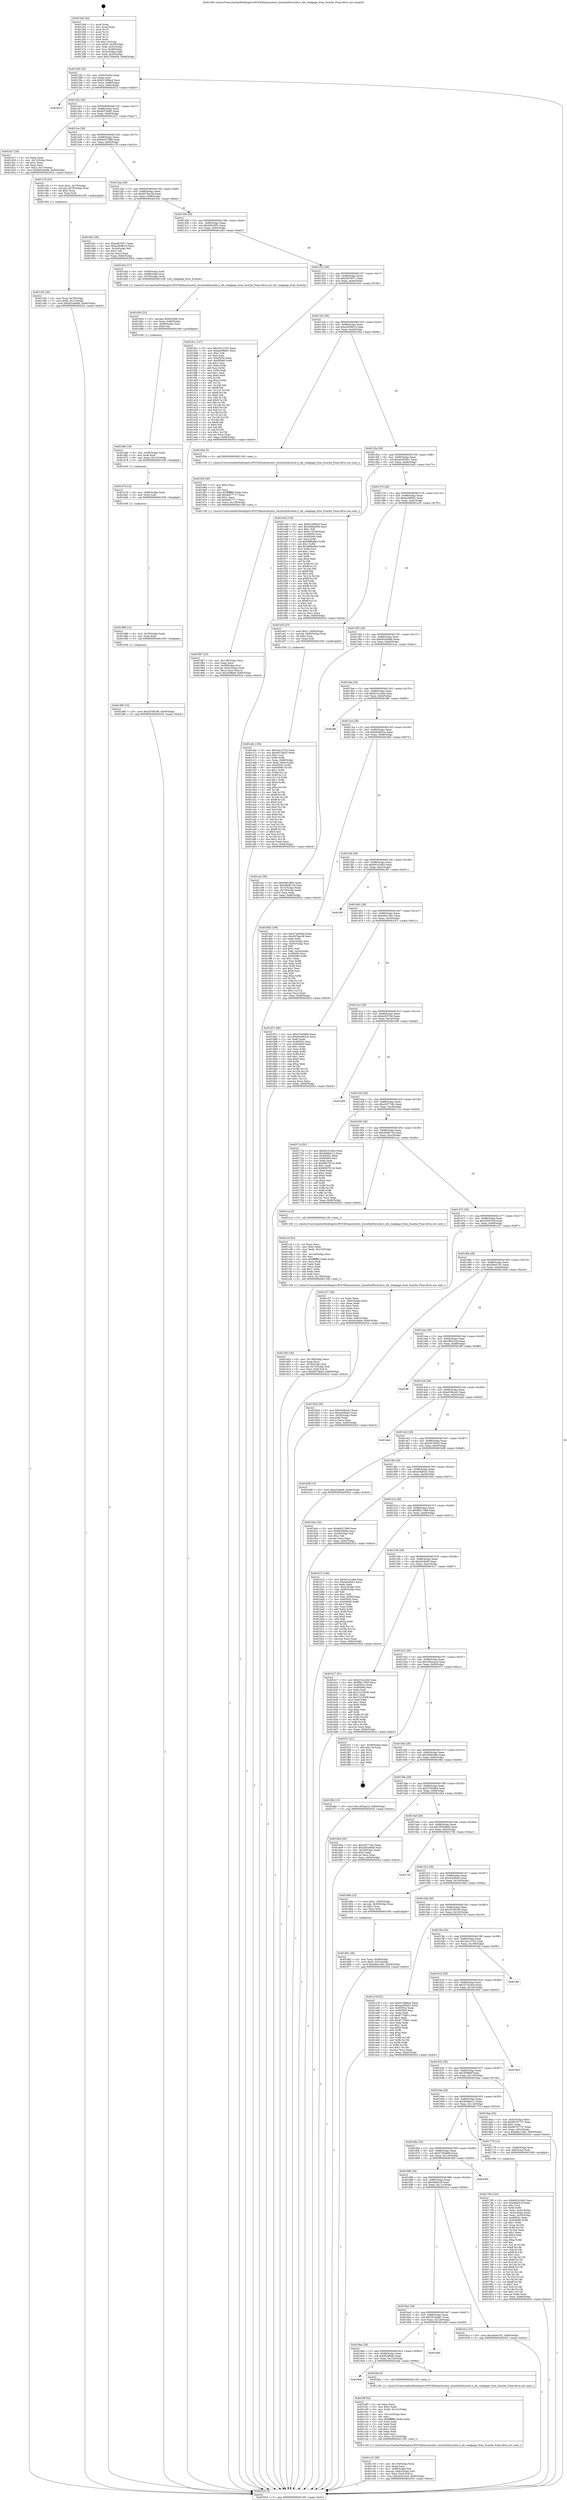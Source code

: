 digraph "0x401260" {
  label = "0x401260 (/mnt/c/Users/mathe/Desktop/tcc/POCII/binaries/extr_linuxfsnfsfscache.h_nfs_readpage_from_fscache_Final-ollvm.out::main(0))"
  labelloc = "t"
  node[shape=record]

  Entry [label="",width=0.3,height=0.3,shape=circle,fillcolor=black,style=filled]
  "0x401292" [label="{
     0x401292 [32]\l
     | [instrs]\l
     &nbsp;&nbsp;0x401292 \<+6\>: mov -0x84(%rbp),%eax\l
     &nbsp;&nbsp;0x401298 \<+2\>: mov %eax,%ecx\l
     &nbsp;&nbsp;0x40129a \<+6\>: sub $0x81299bcd,%ecx\l
     &nbsp;&nbsp;0x4012a0 \<+6\>: mov %eax,-0x88(%rbp)\l
     &nbsp;&nbsp;0x4012a6 \<+6\>: mov %ecx,-0x8c(%rbp)\l
     &nbsp;&nbsp;0x4012ac \<+6\>: je 0000000000402013 \<main+0xdb3\>\l
  }"]
  "0x402013" [label="{
     0x402013\l
  }", style=dashed]
  "0x4012b2" [label="{
     0x4012b2 [28]\l
     | [instrs]\l
     &nbsp;&nbsp;0x4012b2 \<+5\>: jmp 00000000004012b7 \<main+0x57\>\l
     &nbsp;&nbsp;0x4012b7 \<+6\>: mov -0x88(%rbp),%eax\l
     &nbsp;&nbsp;0x4012bd \<+5\>: sub $0x82f74bd3,%eax\l
     &nbsp;&nbsp;0x4012c2 \<+6\>: mov %eax,-0x90(%rbp)\l
     &nbsp;&nbsp;0x4012c8 \<+6\>: je 0000000000401d27 \<main+0xac7\>\l
  }"]
  Exit [label="",width=0.3,height=0.3,shape=circle,fillcolor=black,style=filled,peripheries=2]
  "0x401d27" [label="{
     0x401d27 [28]\l
     | [instrs]\l
     &nbsp;&nbsp;0x401d27 \<+2\>: xor %eax,%eax\l
     &nbsp;&nbsp;0x401d29 \<+3\>: mov -0x7c(%rbp),%ecx\l
     &nbsp;&nbsp;0x401d2c \<+3\>: sub $0x1,%eax\l
     &nbsp;&nbsp;0x401d2f \<+2\>: sub %eax,%ecx\l
     &nbsp;&nbsp;0x401d31 \<+3\>: mov %ecx,-0x7c(%rbp)\l
     &nbsp;&nbsp;0x401d34 \<+10\>: movl $0xb024eb6b,-0x84(%rbp)\l
     &nbsp;&nbsp;0x401d3e \<+5\>: jmp 0000000000402024 \<main+0xdc4\>\l
  }"]
  "0x4012ce" [label="{
     0x4012ce [28]\l
     | [instrs]\l
     &nbsp;&nbsp;0x4012ce \<+5\>: jmp 00000000004012d3 \<main+0x73\>\l
     &nbsp;&nbsp;0x4012d3 \<+6\>: mov -0x88(%rbp),%eax\l
     &nbsp;&nbsp;0x4012d9 \<+5\>: sub $0x8e027d89,%eax\l
     &nbsp;&nbsp;0x4012de \<+6\>: mov %eax,-0x94(%rbp)\l
     &nbsp;&nbsp;0x4012e4 \<+6\>: je 0000000000401c7b \<main+0xa1b\>\l
  }"]
  "0x401d95" [label="{
     0x401d95 [15]\l
     | [instrs]\l
     &nbsp;&nbsp;0x401d95 \<+10\>: movl $0x2d78f199,-0x84(%rbp)\l
     &nbsp;&nbsp;0x401d9f \<+5\>: jmp 0000000000402024 \<main+0xdc4\>\l
  }"]
  "0x401c7b" [label="{
     0x401c7b [23]\l
     | [instrs]\l
     &nbsp;&nbsp;0x401c7b \<+7\>: movl $0x1,-0x70(%rbp)\l
     &nbsp;&nbsp;0x401c82 \<+4\>: movslq -0x70(%rbp),%rax\l
     &nbsp;&nbsp;0x401c86 \<+4\>: shl $0x2,%rax\l
     &nbsp;&nbsp;0x401c8a \<+3\>: mov %rax,%rdi\l
     &nbsp;&nbsp;0x401c8d \<+5\>: call 0000000000401050 \<malloc@plt\>\l
     | [calls]\l
     &nbsp;&nbsp;0x401050 \{1\} (unknown)\l
  }"]
  "0x4012ea" [label="{
     0x4012ea [28]\l
     | [instrs]\l
     &nbsp;&nbsp;0x4012ea \<+5\>: jmp 00000000004012ef \<main+0x8f\>\l
     &nbsp;&nbsp;0x4012ef \<+6\>: mov -0x88(%rbp),%eax\l
     &nbsp;&nbsp;0x4012f5 \<+5\>: sub $0x9078ac38,%eax\l
     &nbsp;&nbsp;0x4012fa \<+6\>: mov %eax,-0x98(%rbp)\l
     &nbsp;&nbsp;0x401300 \<+6\>: je 000000000040193c \<main+0x6dc\>\l
  }"]
  "0x401d89" [label="{
     0x401d89 [12]\l
     | [instrs]\l
     &nbsp;&nbsp;0x401d89 \<+4\>: mov -0x78(%rbp),%rdx\l
     &nbsp;&nbsp;0x401d8d \<+3\>: mov %rdx,%rdi\l
     &nbsp;&nbsp;0x401d90 \<+5\>: call 0000000000401030 \<free@plt\>\l
     | [calls]\l
     &nbsp;&nbsp;0x401030 \{1\} (unknown)\l
  }"]
  "0x40193c" [label="{
     0x40193c [30]\l
     | [instrs]\l
     &nbsp;&nbsp;0x40193c \<+5\>: mov $0xa0b76f71,%eax\l
     &nbsp;&nbsp;0x401941 \<+5\>: mov $0xa2958610,%ecx\l
     &nbsp;&nbsp;0x401946 \<+3\>: mov -0x2a(%rbp),%dl\l
     &nbsp;&nbsp;0x401949 \<+3\>: test $0x1,%dl\l
     &nbsp;&nbsp;0x40194c \<+3\>: cmovne %ecx,%eax\l
     &nbsp;&nbsp;0x40194f \<+6\>: mov %eax,-0x84(%rbp)\l
     &nbsp;&nbsp;0x401955 \<+5\>: jmp 0000000000402024 \<main+0xdc4\>\l
  }"]
  "0x401306" [label="{
     0x401306 [28]\l
     | [instrs]\l
     &nbsp;&nbsp;0x401306 \<+5\>: jmp 000000000040130b \<main+0xab\>\l
     &nbsp;&nbsp;0x40130b \<+6\>: mov -0x88(%rbp),%eax\l
     &nbsp;&nbsp;0x401311 \<+5\>: sub $0x9a818f3c,%eax\l
     &nbsp;&nbsp;0x401316 \<+6\>: mov %eax,-0x9c(%rbp)\l
     &nbsp;&nbsp;0x40131c \<+6\>: je 0000000000401d43 \<main+0xae3\>\l
  }"]
  "0x401d7d" [label="{
     0x401d7d [12]\l
     | [instrs]\l
     &nbsp;&nbsp;0x401d7d \<+4\>: mov -0x68(%rbp),%rdx\l
     &nbsp;&nbsp;0x401d81 \<+3\>: mov %rdx,%rdi\l
     &nbsp;&nbsp;0x401d84 \<+5\>: call 0000000000401030 \<free@plt\>\l
     | [calls]\l
     &nbsp;&nbsp;0x401030 \{1\} (unknown)\l
  }"]
  "0x401d43" [label="{
     0x401d43 [17]\l
     | [instrs]\l
     &nbsp;&nbsp;0x401d43 \<+4\>: mov -0x58(%rbp),%rdi\l
     &nbsp;&nbsp;0x401d47 \<+4\>: mov -0x68(%rbp),%rsi\l
     &nbsp;&nbsp;0x401d4b \<+4\>: mov -0x78(%rbp),%rdx\l
     &nbsp;&nbsp;0x401d4f \<+5\>: call 0000000000401240 \<nfs_readpage_from_fscache\>\l
     | [calls]\l
     &nbsp;&nbsp;0x401240 \{1\} (/mnt/c/Users/mathe/Desktop/tcc/POCII/binaries/extr_linuxfsnfsfscache.h_nfs_readpage_from_fscache_Final-ollvm.out::nfs_readpage_from_fscache)\l
  }"]
  "0x401322" [label="{
     0x401322 [28]\l
     | [instrs]\l
     &nbsp;&nbsp;0x401322 \<+5\>: jmp 0000000000401327 \<main+0xc7\>\l
     &nbsp;&nbsp;0x401327 \<+6\>: mov -0x88(%rbp),%eax\l
     &nbsp;&nbsp;0x40132d \<+5\>: sub $0xa0b76f71,%eax\l
     &nbsp;&nbsp;0x401332 \<+6\>: mov %eax,-0xa0(%rbp)\l
     &nbsp;&nbsp;0x401338 \<+6\>: je 00000000004019cc \<main+0x76c\>\l
  }"]
  "0x401d6b" [label="{
     0x401d6b [18]\l
     | [instrs]\l
     &nbsp;&nbsp;0x401d6b \<+4\>: mov -0x58(%rbp),%rdx\l
     &nbsp;&nbsp;0x401d6f \<+3\>: mov %rdx,%rdi\l
     &nbsp;&nbsp;0x401d72 \<+6\>: mov %eax,-0x13c(%rbp)\l
     &nbsp;&nbsp;0x401d78 \<+5\>: call 0000000000401030 \<free@plt\>\l
     | [calls]\l
     &nbsp;&nbsp;0x401030 \{1\} (unknown)\l
  }"]
  "0x4019cc" [label="{
     0x4019cc [137]\l
     | [instrs]\l
     &nbsp;&nbsp;0x4019cc \<+5\>: mov $0x2dc13702,%eax\l
     &nbsp;&nbsp;0x4019d1 \<+5\>: mov $0xaa3f68d1,%ecx\l
     &nbsp;&nbsp;0x4019d6 \<+2\>: mov $0x1,%dl\l
     &nbsp;&nbsp;0x4019d8 \<+2\>: xor %esi,%esi\l
     &nbsp;&nbsp;0x4019da \<+7\>: mov 0x40505c,%edi\l
     &nbsp;&nbsp;0x4019e1 \<+8\>: mov 0x405060,%r8d\l
     &nbsp;&nbsp;0x4019e9 \<+3\>: sub $0x1,%esi\l
     &nbsp;&nbsp;0x4019ec \<+3\>: mov %edi,%r9d\l
     &nbsp;&nbsp;0x4019ef \<+3\>: add %esi,%r9d\l
     &nbsp;&nbsp;0x4019f2 \<+4\>: imul %r9d,%edi\l
     &nbsp;&nbsp;0x4019f6 \<+3\>: and $0x1,%edi\l
     &nbsp;&nbsp;0x4019f9 \<+3\>: cmp $0x0,%edi\l
     &nbsp;&nbsp;0x4019fc \<+4\>: sete %r10b\l
     &nbsp;&nbsp;0x401a00 \<+4\>: cmp $0xa,%r8d\l
     &nbsp;&nbsp;0x401a04 \<+4\>: setl %r11b\l
     &nbsp;&nbsp;0x401a08 \<+3\>: mov %r10b,%bl\l
     &nbsp;&nbsp;0x401a0b \<+3\>: xor $0xff,%bl\l
     &nbsp;&nbsp;0x401a0e \<+3\>: mov %r11b,%r14b\l
     &nbsp;&nbsp;0x401a11 \<+4\>: xor $0xff,%r14b\l
     &nbsp;&nbsp;0x401a15 \<+3\>: xor $0x0,%dl\l
     &nbsp;&nbsp;0x401a18 \<+3\>: mov %bl,%r15b\l
     &nbsp;&nbsp;0x401a1b \<+4\>: and $0x0,%r15b\l
     &nbsp;&nbsp;0x401a1f \<+3\>: and %dl,%r10b\l
     &nbsp;&nbsp;0x401a22 \<+3\>: mov %r14b,%r12b\l
     &nbsp;&nbsp;0x401a25 \<+4\>: and $0x0,%r12b\l
     &nbsp;&nbsp;0x401a29 \<+3\>: and %dl,%r11b\l
     &nbsp;&nbsp;0x401a2c \<+3\>: or %r10b,%r15b\l
     &nbsp;&nbsp;0x401a2f \<+3\>: or %r11b,%r12b\l
     &nbsp;&nbsp;0x401a32 \<+3\>: xor %r12b,%r15b\l
     &nbsp;&nbsp;0x401a35 \<+3\>: or %r14b,%bl\l
     &nbsp;&nbsp;0x401a38 \<+3\>: xor $0xff,%bl\l
     &nbsp;&nbsp;0x401a3b \<+3\>: or $0x0,%dl\l
     &nbsp;&nbsp;0x401a3e \<+2\>: and %dl,%bl\l
     &nbsp;&nbsp;0x401a40 \<+3\>: or %bl,%r15b\l
     &nbsp;&nbsp;0x401a43 \<+4\>: test $0x1,%r15b\l
     &nbsp;&nbsp;0x401a47 \<+3\>: cmovne %ecx,%eax\l
     &nbsp;&nbsp;0x401a4a \<+6\>: mov %eax,-0x84(%rbp)\l
     &nbsp;&nbsp;0x401a50 \<+5\>: jmp 0000000000402024 \<main+0xdc4\>\l
  }"]
  "0x40133e" [label="{
     0x40133e [28]\l
     | [instrs]\l
     &nbsp;&nbsp;0x40133e \<+5\>: jmp 0000000000401343 \<main+0xe3\>\l
     &nbsp;&nbsp;0x401343 \<+6\>: mov -0x88(%rbp),%eax\l
     &nbsp;&nbsp;0x401349 \<+5\>: sub $0xa2958610,%eax\l
     &nbsp;&nbsp;0x40134e \<+6\>: mov %eax,-0xa4(%rbp)\l
     &nbsp;&nbsp;0x401354 \<+6\>: je 000000000040195a \<main+0x6fa\>\l
  }"]
  "0x401d54" [label="{
     0x401d54 [23]\l
     | [instrs]\l
     &nbsp;&nbsp;0x401d54 \<+10\>: movabs $0x4030b6,%rdi\l
     &nbsp;&nbsp;0x401d5e \<+3\>: mov %eax,-0x80(%rbp)\l
     &nbsp;&nbsp;0x401d61 \<+3\>: mov -0x80(%rbp),%esi\l
     &nbsp;&nbsp;0x401d64 \<+2\>: mov $0x0,%al\l
     &nbsp;&nbsp;0x401d66 \<+5\>: call 0000000000401040 \<printf@plt\>\l
     | [calls]\l
     &nbsp;&nbsp;0x401040 \{1\} (unknown)\l
  }"]
  "0x40195a" [label="{
     0x40195a [5]\l
     | [instrs]\l
     &nbsp;&nbsp;0x40195a \<+5\>: call 0000000000401160 \<next_i\>\l
     | [calls]\l
     &nbsp;&nbsp;0x401160 \{1\} (/mnt/c/Users/mathe/Desktop/tcc/POCII/binaries/extr_linuxfsnfsfscache.h_nfs_readpage_from_fscache_Final-ollvm.out::next_i)\l
  }"]
  "0x40135a" [label="{
     0x40135a [28]\l
     | [instrs]\l
     &nbsp;&nbsp;0x40135a \<+5\>: jmp 000000000040135f \<main+0xff\>\l
     &nbsp;&nbsp;0x40135f \<+6\>: mov -0x88(%rbp),%eax\l
     &nbsp;&nbsp;0x401365 \<+5\>: sub $0xaa358d51,%eax\l
     &nbsp;&nbsp;0x40136a \<+6\>: mov %eax,-0xa8(%rbp)\l
     &nbsp;&nbsp;0x401370 \<+6\>: je 0000000000401ed3 \<main+0xc73\>\l
  }"]
  "0x401d03" [label="{
     0x401d03 [36]\l
     | [instrs]\l
     &nbsp;&nbsp;0x401d03 \<+6\>: mov -0x138(%rbp),%ecx\l
     &nbsp;&nbsp;0x401d09 \<+3\>: imul %eax,%ecx\l
     &nbsp;&nbsp;0x401d0c \<+4\>: mov -0x78(%rbp),%r8\l
     &nbsp;&nbsp;0x401d10 \<+4\>: movslq -0x7c(%rbp),%r9\l
     &nbsp;&nbsp;0x401d14 \<+4\>: mov %ecx,(%r8,%r9,4)\l
     &nbsp;&nbsp;0x401d18 \<+10\>: movl $0x82f74bd3,-0x84(%rbp)\l
     &nbsp;&nbsp;0x401d22 \<+5\>: jmp 0000000000402024 \<main+0xdc4\>\l
  }"]
  "0x401ed3" [label="{
     0x401ed3 [154]\l
     | [instrs]\l
     &nbsp;&nbsp;0x401ed3 \<+5\>: mov $0x81299bcd,%eax\l
     &nbsp;&nbsp;0x401ed8 \<+5\>: mov $0x26b6e084,%ecx\l
     &nbsp;&nbsp;0x401edd \<+2\>: mov $0x1,%dl\l
     &nbsp;&nbsp;0x401edf \<+7\>: movl $0x0,-0x38(%rbp)\l
     &nbsp;&nbsp;0x401ee6 \<+7\>: mov 0x40505c,%esi\l
     &nbsp;&nbsp;0x401eed \<+7\>: mov 0x405060,%edi\l
     &nbsp;&nbsp;0x401ef4 \<+3\>: mov %esi,%r8d\l
     &nbsp;&nbsp;0x401ef7 \<+7\>: sub $0x4f98a8b2,%r8d\l
     &nbsp;&nbsp;0x401efe \<+4\>: sub $0x1,%r8d\l
     &nbsp;&nbsp;0x401f02 \<+7\>: add $0x4f98a8b2,%r8d\l
     &nbsp;&nbsp;0x401f09 \<+4\>: imul %r8d,%esi\l
     &nbsp;&nbsp;0x401f0d \<+3\>: and $0x1,%esi\l
     &nbsp;&nbsp;0x401f10 \<+3\>: cmp $0x0,%esi\l
     &nbsp;&nbsp;0x401f13 \<+4\>: sete %r9b\l
     &nbsp;&nbsp;0x401f17 \<+3\>: cmp $0xa,%edi\l
     &nbsp;&nbsp;0x401f1a \<+4\>: setl %r10b\l
     &nbsp;&nbsp;0x401f1e \<+3\>: mov %r9b,%r11b\l
     &nbsp;&nbsp;0x401f21 \<+4\>: xor $0xff,%r11b\l
     &nbsp;&nbsp;0x401f25 \<+3\>: mov %r10b,%bl\l
     &nbsp;&nbsp;0x401f28 \<+3\>: xor $0xff,%bl\l
     &nbsp;&nbsp;0x401f2b \<+3\>: xor $0x1,%dl\l
     &nbsp;&nbsp;0x401f2e \<+3\>: mov %r11b,%r14b\l
     &nbsp;&nbsp;0x401f31 \<+4\>: and $0xff,%r14b\l
     &nbsp;&nbsp;0x401f35 \<+3\>: and %dl,%r9b\l
     &nbsp;&nbsp;0x401f38 \<+3\>: mov %bl,%r15b\l
     &nbsp;&nbsp;0x401f3b \<+4\>: and $0xff,%r15b\l
     &nbsp;&nbsp;0x401f3f \<+3\>: and %dl,%r10b\l
     &nbsp;&nbsp;0x401f42 \<+3\>: or %r9b,%r14b\l
     &nbsp;&nbsp;0x401f45 \<+3\>: or %r10b,%r15b\l
     &nbsp;&nbsp;0x401f48 \<+3\>: xor %r15b,%r14b\l
     &nbsp;&nbsp;0x401f4b \<+3\>: or %bl,%r11b\l
     &nbsp;&nbsp;0x401f4e \<+4\>: xor $0xff,%r11b\l
     &nbsp;&nbsp;0x401f52 \<+3\>: or $0x1,%dl\l
     &nbsp;&nbsp;0x401f55 \<+3\>: and %dl,%r11b\l
     &nbsp;&nbsp;0x401f58 \<+3\>: or %r11b,%r14b\l
     &nbsp;&nbsp;0x401f5b \<+4\>: test $0x1,%r14b\l
     &nbsp;&nbsp;0x401f5f \<+3\>: cmovne %ecx,%eax\l
     &nbsp;&nbsp;0x401f62 \<+6\>: mov %eax,-0x84(%rbp)\l
     &nbsp;&nbsp;0x401f68 \<+5\>: jmp 0000000000402024 \<main+0xdc4\>\l
  }"]
  "0x401376" [label="{
     0x401376 [28]\l
     | [instrs]\l
     &nbsp;&nbsp;0x401376 \<+5\>: jmp 000000000040137b \<main+0x11b\>\l
     &nbsp;&nbsp;0x40137b \<+6\>: mov -0x88(%rbp),%eax\l
     &nbsp;&nbsp;0x401381 \<+5\>: sub $0xaa3f68d1,%eax\l
     &nbsp;&nbsp;0x401386 \<+6\>: mov %eax,-0xac(%rbp)\l
     &nbsp;&nbsp;0x40138c \<+6\>: je 0000000000401a55 \<main+0x7f5\>\l
  }"]
  "0x401ccf" [label="{
     0x401ccf [52]\l
     | [instrs]\l
     &nbsp;&nbsp;0x401ccf \<+2\>: xor %ecx,%ecx\l
     &nbsp;&nbsp;0x401cd1 \<+5\>: mov $0x2,%edx\l
     &nbsp;&nbsp;0x401cd6 \<+6\>: mov %edx,-0x134(%rbp)\l
     &nbsp;&nbsp;0x401cdc \<+1\>: cltd\l
     &nbsp;&nbsp;0x401cdd \<+6\>: mov -0x134(%rbp),%esi\l
     &nbsp;&nbsp;0x401ce3 \<+2\>: idiv %esi\l
     &nbsp;&nbsp;0x401ce5 \<+6\>: imul $0xfffffffe,%edx,%edx\l
     &nbsp;&nbsp;0x401ceb \<+2\>: mov %ecx,%edi\l
     &nbsp;&nbsp;0x401ced \<+2\>: sub %edx,%edi\l
     &nbsp;&nbsp;0x401cef \<+2\>: mov %ecx,%edx\l
     &nbsp;&nbsp;0x401cf1 \<+3\>: sub $0x1,%edx\l
     &nbsp;&nbsp;0x401cf4 \<+2\>: add %edx,%edi\l
     &nbsp;&nbsp;0x401cf6 \<+2\>: sub %edi,%ecx\l
     &nbsp;&nbsp;0x401cf8 \<+6\>: mov %ecx,-0x138(%rbp)\l
     &nbsp;&nbsp;0x401cfe \<+5\>: call 0000000000401160 \<next_i\>\l
     | [calls]\l
     &nbsp;&nbsp;0x401160 \{1\} (/mnt/c/Users/mathe/Desktop/tcc/POCII/binaries/extr_linuxfsnfsfscache.h_nfs_readpage_from_fscache_Final-ollvm.out::next_i)\l
  }"]
  "0x401a55" [label="{
     0x401a55 [23]\l
     | [instrs]\l
     &nbsp;&nbsp;0x401a55 \<+7\>: movl $0x1,-0x60(%rbp)\l
     &nbsp;&nbsp;0x401a5c \<+4\>: movslq -0x60(%rbp),%rax\l
     &nbsp;&nbsp;0x401a60 \<+4\>: shl $0x2,%rax\l
     &nbsp;&nbsp;0x401a64 \<+3\>: mov %rax,%rdi\l
     &nbsp;&nbsp;0x401a67 \<+5\>: call 0000000000401050 \<malloc@plt\>\l
     | [calls]\l
     &nbsp;&nbsp;0x401050 \{1\} (unknown)\l
  }"]
  "0x401392" [label="{
     0x401392 [28]\l
     | [instrs]\l
     &nbsp;&nbsp;0x401392 \<+5\>: jmp 0000000000401397 \<main+0x137\>\l
     &nbsp;&nbsp;0x401397 \<+6\>: mov -0x88(%rbp),%eax\l
     &nbsp;&nbsp;0x40139d \<+5\>: sub $0xb024eb6b,%eax\l
     &nbsp;&nbsp;0x4013a2 \<+6\>: mov %eax,-0xb0(%rbp)\l
     &nbsp;&nbsp;0x4013a8 \<+6\>: je 0000000000401cac \<main+0xa4c\>\l
  }"]
  "0x401c92" [label="{
     0x401c92 [26]\l
     | [instrs]\l
     &nbsp;&nbsp;0x401c92 \<+4\>: mov %rax,-0x78(%rbp)\l
     &nbsp;&nbsp;0x401c96 \<+7\>: movl $0x0,-0x7c(%rbp)\l
     &nbsp;&nbsp;0x401c9d \<+10\>: movl $0xb024eb6b,-0x84(%rbp)\l
     &nbsp;&nbsp;0x401ca7 \<+5\>: jmp 0000000000402024 \<main+0xdc4\>\l
  }"]
  "0x401cac" [label="{
     0x401cac [30]\l
     | [instrs]\l
     &nbsp;&nbsp;0x401cac \<+5\>: mov $0x9a818f3c,%eax\l
     &nbsp;&nbsp;0x401cb1 \<+5\>: mov $0xc6b6b72d,%ecx\l
     &nbsp;&nbsp;0x401cb6 \<+3\>: mov -0x7c(%rbp),%edx\l
     &nbsp;&nbsp;0x401cb9 \<+3\>: cmp -0x70(%rbp),%edx\l
     &nbsp;&nbsp;0x401cbc \<+3\>: cmovl %ecx,%eax\l
     &nbsp;&nbsp;0x401cbf \<+6\>: mov %eax,-0x84(%rbp)\l
     &nbsp;&nbsp;0x401cc5 \<+5\>: jmp 0000000000402024 \<main+0xdc4\>\l
  }"]
  "0x4013ae" [label="{
     0x4013ae [28]\l
     | [instrs]\l
     &nbsp;&nbsp;0x4013ae \<+5\>: jmp 00000000004013b3 \<main+0x153\>\l
     &nbsp;&nbsp;0x4013b3 \<+6\>: mov -0x88(%rbp),%eax\l
     &nbsp;&nbsp;0x4013b9 \<+5\>: sub $0xb31e1a9d,%eax\l
     &nbsp;&nbsp;0x4013be \<+6\>: mov %eax,-0xb4(%rbp)\l
     &nbsp;&nbsp;0x4013c4 \<+6\>: je 0000000000401ff0 \<main+0xd90\>\l
  }"]
  "0x401c33" [label="{
     0x401c33 [36]\l
     | [instrs]\l
     &nbsp;&nbsp;0x401c33 \<+6\>: mov -0x130(%rbp),%ecx\l
     &nbsp;&nbsp;0x401c39 \<+3\>: imul %eax,%ecx\l
     &nbsp;&nbsp;0x401c3c \<+4\>: mov -0x68(%rbp),%r8\l
     &nbsp;&nbsp;0x401c40 \<+4\>: movslq -0x6c(%rbp),%r9\l
     &nbsp;&nbsp;0x401c44 \<+4\>: mov %ecx,(%r8,%r9,4)\l
     &nbsp;&nbsp;0x401c48 \<+10\>: movl $0xcb55c5c9,-0x84(%rbp)\l
     &nbsp;&nbsp;0x401c52 \<+5\>: jmp 0000000000402024 \<main+0xdc4\>\l
  }"]
  "0x401ff0" [label="{
     0x401ff0\l
  }", style=dashed]
  "0x4013ca" [label="{
     0x4013ca [28]\l
     | [instrs]\l
     &nbsp;&nbsp;0x4013ca \<+5\>: jmp 00000000004013cf \<main+0x16f\>\l
     &nbsp;&nbsp;0x4013cf \<+6\>: mov -0x88(%rbp),%eax\l
     &nbsp;&nbsp;0x4013d5 \<+5\>: sub $0xb64962ce,%eax\l
     &nbsp;&nbsp;0x4013da \<+6\>: mov %eax,-0xb8(%rbp)\l
     &nbsp;&nbsp;0x4013e0 \<+6\>: je 00000000004018d2 \<main+0x672\>\l
  }"]
  "0x401bff" [label="{
     0x401bff [52]\l
     | [instrs]\l
     &nbsp;&nbsp;0x401bff \<+2\>: xor %ecx,%ecx\l
     &nbsp;&nbsp;0x401c01 \<+5\>: mov $0x2,%edx\l
     &nbsp;&nbsp;0x401c06 \<+6\>: mov %edx,-0x12c(%rbp)\l
     &nbsp;&nbsp;0x401c0c \<+1\>: cltd\l
     &nbsp;&nbsp;0x401c0d \<+6\>: mov -0x12c(%rbp),%esi\l
     &nbsp;&nbsp;0x401c13 \<+2\>: idiv %esi\l
     &nbsp;&nbsp;0x401c15 \<+6\>: imul $0xfffffffe,%edx,%edx\l
     &nbsp;&nbsp;0x401c1b \<+2\>: mov %ecx,%edi\l
     &nbsp;&nbsp;0x401c1d \<+2\>: sub %edx,%edi\l
     &nbsp;&nbsp;0x401c1f \<+2\>: mov %ecx,%edx\l
     &nbsp;&nbsp;0x401c21 \<+3\>: sub $0x1,%edx\l
     &nbsp;&nbsp;0x401c24 \<+2\>: add %edx,%edi\l
     &nbsp;&nbsp;0x401c26 \<+2\>: sub %edi,%ecx\l
     &nbsp;&nbsp;0x401c28 \<+6\>: mov %ecx,-0x130(%rbp)\l
     &nbsp;&nbsp;0x401c2e \<+5\>: call 0000000000401160 \<next_i\>\l
     | [calls]\l
     &nbsp;&nbsp;0x401160 \{1\} (/mnt/c/Users/mathe/Desktop/tcc/POCII/binaries/extr_linuxfsnfsfscache.h_nfs_readpage_from_fscache_Final-ollvm.out::next_i)\l
  }"]
  "0x4018d2" [label="{
     0x4018d2 [106]\l
     | [instrs]\l
     &nbsp;&nbsp;0x4018d2 \<+5\>: mov $0x4740468d,%eax\l
     &nbsp;&nbsp;0x4018d7 \<+5\>: mov $0x9078ac38,%ecx\l
     &nbsp;&nbsp;0x4018dc \<+2\>: xor %edx,%edx\l
     &nbsp;&nbsp;0x4018de \<+3\>: mov -0x5c(%rbp),%esi\l
     &nbsp;&nbsp;0x4018e1 \<+3\>: cmp -0x50(%rbp),%esi\l
     &nbsp;&nbsp;0x4018e4 \<+4\>: setl %dil\l
     &nbsp;&nbsp;0x4018e8 \<+4\>: and $0x1,%dil\l
     &nbsp;&nbsp;0x4018ec \<+4\>: mov %dil,-0x2a(%rbp)\l
     &nbsp;&nbsp;0x4018f0 \<+7\>: mov 0x40505c,%esi\l
     &nbsp;&nbsp;0x4018f7 \<+8\>: mov 0x405060,%r8d\l
     &nbsp;&nbsp;0x4018ff \<+3\>: sub $0x1,%edx\l
     &nbsp;&nbsp;0x401902 \<+3\>: mov %esi,%r9d\l
     &nbsp;&nbsp;0x401905 \<+3\>: add %edx,%r9d\l
     &nbsp;&nbsp;0x401908 \<+4\>: imul %r9d,%esi\l
     &nbsp;&nbsp;0x40190c \<+3\>: and $0x1,%esi\l
     &nbsp;&nbsp;0x40190f \<+3\>: cmp $0x0,%esi\l
     &nbsp;&nbsp;0x401912 \<+4\>: sete %dil\l
     &nbsp;&nbsp;0x401916 \<+4\>: cmp $0xa,%r8d\l
     &nbsp;&nbsp;0x40191a \<+4\>: setl %r10b\l
     &nbsp;&nbsp;0x40191e \<+3\>: mov %dil,%r11b\l
     &nbsp;&nbsp;0x401921 \<+3\>: and %r10b,%r11b\l
     &nbsp;&nbsp;0x401924 \<+3\>: xor %r10b,%dil\l
     &nbsp;&nbsp;0x401927 \<+3\>: or %dil,%r11b\l
     &nbsp;&nbsp;0x40192a \<+4\>: test $0x1,%r11b\l
     &nbsp;&nbsp;0x40192e \<+3\>: cmovne %ecx,%eax\l
     &nbsp;&nbsp;0x401931 \<+6\>: mov %eax,-0x84(%rbp)\l
     &nbsp;&nbsp;0x401937 \<+5\>: jmp 0000000000402024 \<main+0xdc4\>\l
  }"]
  "0x4013e6" [label="{
     0x4013e6 [28]\l
     | [instrs]\l
     &nbsp;&nbsp;0x4013e6 \<+5\>: jmp 00000000004013eb \<main+0x18b\>\l
     &nbsp;&nbsp;0x4013eb \<+6\>: mov -0x88(%rbp),%eax\l
     &nbsp;&nbsp;0x4013f1 \<+5\>: sub $0xb9161db3,%eax\l
     &nbsp;&nbsp;0x4013f6 \<+6\>: mov %eax,-0xbc(%rbp)\l
     &nbsp;&nbsp;0x4013fc \<+6\>: je 0000000000401f91 \<main+0xd31\>\l
  }"]
  "0x4016da" [label="{
     0x4016da\l
  }", style=dashed]
  "0x401f91" [label="{
     0x401f91\l
  }", style=dashed]
  "0x401402" [label="{
     0x401402 [28]\l
     | [instrs]\l
     &nbsp;&nbsp;0x401402 \<+5\>: jmp 0000000000401407 \<main+0x1a7\>\l
     &nbsp;&nbsp;0x401407 \<+6\>: mov -0x88(%rbp),%eax\l
     &nbsp;&nbsp;0x40140d \<+5\>: sub $0xb9ec1081,%eax\l
     &nbsp;&nbsp;0x401412 \<+6\>: mov %eax,-0xc0(%rbp)\l
     &nbsp;&nbsp;0x401418 \<+6\>: je 000000000040187c \<main+0x61c\>\l
  }"]
  "0x401bfa" [label="{
     0x401bfa [5]\l
     | [instrs]\l
     &nbsp;&nbsp;0x401bfa \<+5\>: call 0000000000401160 \<next_i\>\l
     | [calls]\l
     &nbsp;&nbsp;0x401160 \{1\} (/mnt/c/Users/mathe/Desktop/tcc/POCII/binaries/extr_linuxfsnfsfscache.h_nfs_readpage_from_fscache_Final-ollvm.out::next_i)\l
  }"]
  "0x40187c" [label="{
     0x40187c [86]\l
     | [instrs]\l
     &nbsp;&nbsp;0x40187c \<+5\>: mov $0x4740468d,%eax\l
     &nbsp;&nbsp;0x401881 \<+5\>: mov $0xb64962ce,%ecx\l
     &nbsp;&nbsp;0x401886 \<+2\>: xor %edx,%edx\l
     &nbsp;&nbsp;0x401888 \<+7\>: mov 0x40505c,%esi\l
     &nbsp;&nbsp;0x40188f \<+7\>: mov 0x405060,%edi\l
     &nbsp;&nbsp;0x401896 \<+3\>: sub $0x1,%edx\l
     &nbsp;&nbsp;0x401899 \<+3\>: mov %esi,%r8d\l
     &nbsp;&nbsp;0x40189c \<+3\>: add %edx,%r8d\l
     &nbsp;&nbsp;0x40189f \<+4\>: imul %r8d,%esi\l
     &nbsp;&nbsp;0x4018a3 \<+3\>: and $0x1,%esi\l
     &nbsp;&nbsp;0x4018a6 \<+3\>: cmp $0x0,%esi\l
     &nbsp;&nbsp;0x4018a9 \<+4\>: sete %r9b\l
     &nbsp;&nbsp;0x4018ad \<+3\>: cmp $0xa,%edi\l
     &nbsp;&nbsp;0x4018b0 \<+4\>: setl %r10b\l
     &nbsp;&nbsp;0x4018b4 \<+3\>: mov %r9b,%r11b\l
     &nbsp;&nbsp;0x4018b7 \<+3\>: and %r10b,%r11b\l
     &nbsp;&nbsp;0x4018ba \<+3\>: xor %r10b,%r9b\l
     &nbsp;&nbsp;0x4018bd \<+3\>: or %r9b,%r11b\l
     &nbsp;&nbsp;0x4018c0 \<+4\>: test $0x1,%r11b\l
     &nbsp;&nbsp;0x4018c4 \<+3\>: cmovne %ecx,%eax\l
     &nbsp;&nbsp;0x4018c7 \<+6\>: mov %eax,-0x84(%rbp)\l
     &nbsp;&nbsp;0x4018cd \<+5\>: jmp 0000000000402024 \<main+0xdc4\>\l
  }"]
  "0x40141e" [label="{
     0x40141e [28]\l
     | [instrs]\l
     &nbsp;&nbsp;0x40141e \<+5\>: jmp 0000000000401423 \<main+0x1c3\>\l
     &nbsp;&nbsp;0x401423 \<+6\>: mov -0x88(%rbp),%eax\l
     &nbsp;&nbsp;0x401429 \<+5\>: sub $0xbcf257b6,%eax\l
     &nbsp;&nbsp;0x40142e \<+6\>: mov %eax,-0xc4(%rbp)\l
     &nbsp;&nbsp;0x401434 \<+6\>: je 0000000000401e09 \<main+0xba9\>\l
  }"]
  "0x4016be" [label="{
     0x4016be [28]\l
     | [instrs]\l
     &nbsp;&nbsp;0x4016be \<+5\>: jmp 00000000004016c3 \<main+0x463\>\l
     &nbsp;&nbsp;0x4016c3 \<+6\>: mov -0x88(%rbp),%eax\l
     &nbsp;&nbsp;0x4016c9 \<+5\>: sub $0x6f18f0de,%eax\l
     &nbsp;&nbsp;0x4016ce \<+6\>: mov %eax,-0x124(%rbp)\l
     &nbsp;&nbsp;0x4016d4 \<+6\>: je 0000000000401bfa \<main+0x99a\>\l
  }"]
  "0x401e09" [label="{
     0x401e09\l
  }", style=dashed]
  "0x40143a" [label="{
     0x40143a [28]\l
     | [instrs]\l
     &nbsp;&nbsp;0x40143a \<+5\>: jmp 000000000040143f \<main+0x1df\>\l
     &nbsp;&nbsp;0x40143f \<+6\>: mov -0x88(%rbp),%eax\l
     &nbsp;&nbsp;0x401445 \<+5\>: sub $0xc0577c6c,%eax\l
     &nbsp;&nbsp;0x40144a \<+6\>: mov %eax,-0xc8(%rbp)\l
     &nbsp;&nbsp;0x401450 \<+6\>: je 000000000040171d \<main+0x4bd\>\l
  }"]
  "0x401e69" [label="{
     0x401e69\l
  }", style=dashed]
  "0x40171d" [label="{
     0x40171d [91]\l
     | [instrs]\l
     &nbsp;&nbsp;0x40171d \<+5\>: mov $0xb9161db3,%eax\l
     &nbsp;&nbsp;0x401722 \<+5\>: mov $0x40b6dc12,%ecx\l
     &nbsp;&nbsp;0x401727 \<+7\>: mov 0x40505c,%edx\l
     &nbsp;&nbsp;0x40172e \<+7\>: mov 0x405060,%esi\l
     &nbsp;&nbsp;0x401735 \<+2\>: mov %edx,%edi\l
     &nbsp;&nbsp;0x401737 \<+6\>: sub $0x6947911b,%edi\l
     &nbsp;&nbsp;0x40173d \<+3\>: sub $0x1,%edi\l
     &nbsp;&nbsp;0x401740 \<+6\>: add $0x6947911b,%edi\l
     &nbsp;&nbsp;0x401746 \<+3\>: imul %edi,%edx\l
     &nbsp;&nbsp;0x401749 \<+3\>: and $0x1,%edx\l
     &nbsp;&nbsp;0x40174c \<+3\>: cmp $0x0,%edx\l
     &nbsp;&nbsp;0x40174f \<+4\>: sete %r8b\l
     &nbsp;&nbsp;0x401753 \<+3\>: cmp $0xa,%esi\l
     &nbsp;&nbsp;0x401756 \<+4\>: setl %r9b\l
     &nbsp;&nbsp;0x40175a \<+3\>: mov %r8b,%r10b\l
     &nbsp;&nbsp;0x40175d \<+3\>: and %r9b,%r10b\l
     &nbsp;&nbsp;0x401760 \<+3\>: xor %r9b,%r8b\l
     &nbsp;&nbsp;0x401763 \<+3\>: or %r8b,%r10b\l
     &nbsp;&nbsp;0x401766 \<+4\>: test $0x1,%r10b\l
     &nbsp;&nbsp;0x40176a \<+3\>: cmovne %ecx,%eax\l
     &nbsp;&nbsp;0x40176d \<+6\>: mov %eax,-0x84(%rbp)\l
     &nbsp;&nbsp;0x401773 \<+5\>: jmp 0000000000402024 \<main+0xdc4\>\l
  }"]
  "0x401456" [label="{
     0x401456 [28]\l
     | [instrs]\l
     &nbsp;&nbsp;0x401456 \<+5\>: jmp 000000000040145b \<main+0x1fb\>\l
     &nbsp;&nbsp;0x40145b \<+6\>: mov -0x88(%rbp),%eax\l
     &nbsp;&nbsp;0x401461 \<+5\>: sub $0xc6b6b72d,%eax\l
     &nbsp;&nbsp;0x401466 \<+6\>: mov %eax,-0xcc(%rbp)\l
     &nbsp;&nbsp;0x40146c \<+6\>: je 0000000000401cca \<main+0xa6a\>\l
  }"]
  "0x401a6c" [label="{
     0x401a6c [156]\l
     | [instrs]\l
     &nbsp;&nbsp;0x401a6c \<+5\>: mov $0x2dc13702,%ecx\l
     &nbsp;&nbsp;0x401a71 \<+5\>: mov $0xe972bf33,%edx\l
     &nbsp;&nbsp;0x401a76 \<+3\>: mov $0x1,%sil\l
     &nbsp;&nbsp;0x401a79 \<+3\>: xor %r8d,%r8d\l
     &nbsp;&nbsp;0x401a7c \<+4\>: mov %rax,-0x68(%rbp)\l
     &nbsp;&nbsp;0x401a80 \<+7\>: movl $0x0,-0x6c(%rbp)\l
     &nbsp;&nbsp;0x401a87 \<+8\>: mov 0x40505c,%r9d\l
     &nbsp;&nbsp;0x401a8f \<+8\>: mov 0x405060,%r10d\l
     &nbsp;&nbsp;0x401a97 \<+4\>: sub $0x1,%r8d\l
     &nbsp;&nbsp;0x401a9b \<+3\>: mov %r9d,%r11d\l
     &nbsp;&nbsp;0x401a9e \<+3\>: add %r8d,%r11d\l
     &nbsp;&nbsp;0x401aa1 \<+4\>: imul %r11d,%r9d\l
     &nbsp;&nbsp;0x401aa5 \<+4\>: and $0x1,%r9d\l
     &nbsp;&nbsp;0x401aa9 \<+4\>: cmp $0x0,%r9d\l
     &nbsp;&nbsp;0x401aad \<+3\>: sete %bl\l
     &nbsp;&nbsp;0x401ab0 \<+4\>: cmp $0xa,%r10d\l
     &nbsp;&nbsp;0x401ab4 \<+4\>: setl %r14b\l
     &nbsp;&nbsp;0x401ab8 \<+3\>: mov %bl,%r15b\l
     &nbsp;&nbsp;0x401abb \<+4\>: xor $0xff,%r15b\l
     &nbsp;&nbsp;0x401abf \<+3\>: mov %r14b,%r12b\l
     &nbsp;&nbsp;0x401ac2 \<+4\>: xor $0xff,%r12b\l
     &nbsp;&nbsp;0x401ac6 \<+4\>: xor $0x0,%sil\l
     &nbsp;&nbsp;0x401aca \<+3\>: mov %r15b,%r13b\l
     &nbsp;&nbsp;0x401acd \<+4\>: and $0x0,%r13b\l
     &nbsp;&nbsp;0x401ad1 \<+3\>: and %sil,%bl\l
     &nbsp;&nbsp;0x401ad4 \<+3\>: mov %r12b,%al\l
     &nbsp;&nbsp;0x401ad7 \<+2\>: and $0x0,%al\l
     &nbsp;&nbsp;0x401ad9 \<+3\>: and %sil,%r14b\l
     &nbsp;&nbsp;0x401adc \<+3\>: or %bl,%r13b\l
     &nbsp;&nbsp;0x401adf \<+3\>: or %r14b,%al\l
     &nbsp;&nbsp;0x401ae2 \<+3\>: xor %al,%r13b\l
     &nbsp;&nbsp;0x401ae5 \<+3\>: or %r12b,%r15b\l
     &nbsp;&nbsp;0x401ae8 \<+4\>: xor $0xff,%r15b\l
     &nbsp;&nbsp;0x401aec \<+4\>: or $0x0,%sil\l
     &nbsp;&nbsp;0x401af0 \<+3\>: and %sil,%r15b\l
     &nbsp;&nbsp;0x401af3 \<+3\>: or %r15b,%r13b\l
     &nbsp;&nbsp;0x401af6 \<+4\>: test $0x1,%r13b\l
     &nbsp;&nbsp;0x401afa \<+3\>: cmovne %edx,%ecx\l
     &nbsp;&nbsp;0x401afd \<+6\>: mov %ecx,-0x84(%rbp)\l
     &nbsp;&nbsp;0x401b03 \<+5\>: jmp 0000000000402024 \<main+0xdc4\>\l
  }"]
  "0x401cca" [label="{
     0x401cca [5]\l
     | [instrs]\l
     &nbsp;&nbsp;0x401cca \<+5\>: call 0000000000401160 \<next_i\>\l
     | [calls]\l
     &nbsp;&nbsp;0x401160 \{1\} (/mnt/c/Users/mathe/Desktop/tcc/POCII/binaries/extr_linuxfsnfsfscache.h_nfs_readpage_from_fscache_Final-ollvm.out::next_i)\l
  }"]
  "0x401472" [label="{
     0x401472 [28]\l
     | [instrs]\l
     &nbsp;&nbsp;0x401472 \<+5\>: jmp 0000000000401477 \<main+0x217\>\l
     &nbsp;&nbsp;0x401477 \<+6\>: mov -0x88(%rbp),%eax\l
     &nbsp;&nbsp;0x40147d \<+5\>: sub $0xcb55c5c9,%eax\l
     &nbsp;&nbsp;0x401482 \<+6\>: mov %eax,-0xd0(%rbp)\l
     &nbsp;&nbsp;0x401488 \<+6\>: je 0000000000401c57 \<main+0x9f7\>\l
  }"]
  "0x401987" [label="{
     0x401987 [35]\l
     | [instrs]\l
     &nbsp;&nbsp;0x401987 \<+6\>: mov -0x128(%rbp),%ecx\l
     &nbsp;&nbsp;0x40198d \<+3\>: imul %eax,%ecx\l
     &nbsp;&nbsp;0x401990 \<+4\>: mov -0x58(%rbp),%rsi\l
     &nbsp;&nbsp;0x401994 \<+4\>: movslq -0x5c(%rbp),%rdi\l
     &nbsp;&nbsp;0x401998 \<+3\>: mov %ecx,(%rsi,%rdi,4)\l
     &nbsp;&nbsp;0x40199b \<+10\>: movl $0x3f3ffa6f,-0x84(%rbp)\l
     &nbsp;&nbsp;0x4019a5 \<+5\>: jmp 0000000000402024 \<main+0xdc4\>\l
  }"]
  "0x401c57" [label="{
     0x401c57 [36]\l
     | [instrs]\l
     &nbsp;&nbsp;0x401c57 \<+2\>: xor %eax,%eax\l
     &nbsp;&nbsp;0x401c59 \<+3\>: mov -0x6c(%rbp),%ecx\l
     &nbsp;&nbsp;0x401c5c \<+2\>: mov %eax,%edx\l
     &nbsp;&nbsp;0x401c5e \<+2\>: sub %ecx,%edx\l
     &nbsp;&nbsp;0x401c60 \<+2\>: mov %eax,%ecx\l
     &nbsp;&nbsp;0x401c62 \<+3\>: sub $0x1,%ecx\l
     &nbsp;&nbsp;0x401c65 \<+2\>: add %ecx,%edx\l
     &nbsp;&nbsp;0x401c67 \<+2\>: sub %edx,%eax\l
     &nbsp;&nbsp;0x401c69 \<+3\>: mov %eax,-0x6c(%rbp)\l
     &nbsp;&nbsp;0x401c6c \<+10\>: movl $0xa3c9a66,-0x84(%rbp)\l
     &nbsp;&nbsp;0x401c76 \<+5\>: jmp 0000000000402024 \<main+0xdc4\>\l
  }"]
  "0x40148e" [label="{
     0x40148e [28]\l
     | [instrs]\l
     &nbsp;&nbsp;0x40148e \<+5\>: jmp 0000000000401493 \<main+0x233\>\l
     &nbsp;&nbsp;0x401493 \<+6\>: mov -0x88(%rbp),%eax\l
     &nbsp;&nbsp;0x401499 \<+5\>: sub $0xcbb4a761,%eax\l
     &nbsp;&nbsp;0x40149e \<+6\>: mov %eax,-0xd4(%rbp)\l
     &nbsp;&nbsp;0x4014a4 \<+6\>: je 000000000040182d \<main+0x5cd\>\l
  }"]
  "0x40195f" [label="{
     0x40195f [40]\l
     | [instrs]\l
     &nbsp;&nbsp;0x40195f \<+5\>: mov $0x2,%ecx\l
     &nbsp;&nbsp;0x401964 \<+1\>: cltd\l
     &nbsp;&nbsp;0x401965 \<+2\>: idiv %ecx\l
     &nbsp;&nbsp;0x401967 \<+6\>: imul $0xfffffffe,%edx,%ecx\l
     &nbsp;&nbsp;0x40196d \<+6\>: add $0xde877717,%ecx\l
     &nbsp;&nbsp;0x401973 \<+3\>: add $0x1,%ecx\l
     &nbsp;&nbsp;0x401976 \<+6\>: sub $0xde877717,%ecx\l
     &nbsp;&nbsp;0x40197c \<+6\>: mov %ecx,-0x128(%rbp)\l
     &nbsp;&nbsp;0x401982 \<+5\>: call 0000000000401160 \<next_i\>\l
     | [calls]\l
     &nbsp;&nbsp;0x401160 \{1\} (/mnt/c/Users/mathe/Desktop/tcc/POCII/binaries/extr_linuxfsnfsfscache.h_nfs_readpage_from_fscache_Final-ollvm.out::next_i)\l
  }"]
  "0x40182d" [label="{
     0x40182d [30]\l
     | [instrs]\l
     &nbsp;&nbsp;0x40182d \<+5\>: mov $0xe038ce43,%eax\l
     &nbsp;&nbsp;0x401832 \<+5\>: mov $0x2a03fa0c,%ecx\l
     &nbsp;&nbsp;0x401837 \<+3\>: mov -0x30(%rbp),%edx\l
     &nbsp;&nbsp;0x40183a \<+3\>: cmp $0x0,%edx\l
     &nbsp;&nbsp;0x40183d \<+3\>: cmove %ecx,%eax\l
     &nbsp;&nbsp;0x401840 \<+6\>: mov %eax,-0x84(%rbp)\l
     &nbsp;&nbsp;0x401846 \<+5\>: jmp 0000000000402024 \<main+0xdc4\>\l
  }"]
  "0x4014aa" [label="{
     0x4014aa [28]\l
     | [instrs]\l
     &nbsp;&nbsp;0x4014aa \<+5\>: jmp 00000000004014af \<main+0x24f\>\l
     &nbsp;&nbsp;0x4014af \<+6\>: mov -0x88(%rbp),%eax\l
     &nbsp;&nbsp;0x4014b5 \<+5\>: sub $0xcf65223a,%eax\l
     &nbsp;&nbsp;0x4014ba \<+6\>: mov %eax,-0xd8(%rbp)\l
     &nbsp;&nbsp;0x4014c0 \<+6\>: je 0000000000401fff \<main+0xd9f\>\l
  }"]
  "0x401862" [label="{
     0x401862 [26]\l
     | [instrs]\l
     &nbsp;&nbsp;0x401862 \<+4\>: mov %rax,-0x58(%rbp)\l
     &nbsp;&nbsp;0x401866 \<+7\>: movl $0x0,-0x5c(%rbp)\l
     &nbsp;&nbsp;0x40186d \<+10\>: movl $0xb9ec1081,-0x84(%rbp)\l
     &nbsp;&nbsp;0x401877 \<+5\>: jmp 0000000000402024 \<main+0xdc4\>\l
  }"]
  "0x401fff" [label="{
     0x401fff\l
  }", style=dashed]
  "0x4014c6" [label="{
     0x4014c6 [28]\l
     | [instrs]\l
     &nbsp;&nbsp;0x4014c6 \<+5\>: jmp 00000000004014cb \<main+0x26b\>\l
     &nbsp;&nbsp;0x4014cb \<+6\>: mov -0x88(%rbp),%eax\l
     &nbsp;&nbsp;0x4014d1 \<+5\>: sub $0xe038ce43,%eax\l
     &nbsp;&nbsp;0x4014d6 \<+6\>: mov %eax,-0xdc(%rbp)\l
     &nbsp;&nbsp;0x4014dc \<+6\>: je 0000000000401da4 \<main+0xb44\>\l
  }"]
  "0x4016a2" [label="{
     0x4016a2 [28]\l
     | [instrs]\l
     &nbsp;&nbsp;0x4016a2 \<+5\>: jmp 00000000004016a7 \<main+0x447\>\l
     &nbsp;&nbsp;0x4016a7 \<+6\>: mov -0x88(%rbp),%eax\l
     &nbsp;&nbsp;0x4016ad \<+5\>: sub $0x533348a7,%eax\l
     &nbsp;&nbsp;0x4016b2 \<+6\>: mov %eax,-0x120(%rbp)\l
     &nbsp;&nbsp;0x4016b8 \<+6\>: je 0000000000401e69 \<main+0xc09\>\l
  }"]
  "0x401da4" [label="{
     0x401da4\l
  }", style=dashed]
  "0x4014e2" [label="{
     0x4014e2 [28]\l
     | [instrs]\l
     &nbsp;&nbsp;0x4014e2 \<+5\>: jmp 00000000004014e7 \<main+0x287\>\l
     &nbsp;&nbsp;0x4014e7 \<+6\>: mov -0x88(%rbp),%eax\l
     &nbsp;&nbsp;0x4014ed \<+5\>: sub $0xe972bf33,%eax\l
     &nbsp;&nbsp;0x4014f2 \<+6\>: mov %eax,-0xe0(%rbp)\l
     &nbsp;&nbsp;0x4014f8 \<+6\>: je 0000000000401b08 \<main+0x8a8\>\l
  }"]
  "0x40181e" [label="{
     0x40181e [15]\l
     | [instrs]\l
     &nbsp;&nbsp;0x40181e \<+10\>: movl $0xcbb4a761,-0x84(%rbp)\l
     &nbsp;&nbsp;0x401828 \<+5\>: jmp 0000000000402024 \<main+0xdc4\>\l
  }"]
  "0x401b08" [label="{
     0x401b08 [15]\l
     | [instrs]\l
     &nbsp;&nbsp;0x401b08 \<+10\>: movl $0xa3c9a66,-0x84(%rbp)\l
     &nbsp;&nbsp;0x401b12 \<+5\>: jmp 0000000000402024 \<main+0xdc4\>\l
  }"]
  "0x4014fe" [label="{
     0x4014fe [28]\l
     | [instrs]\l
     &nbsp;&nbsp;0x4014fe \<+5\>: jmp 0000000000401503 \<main+0x2a3\>\l
     &nbsp;&nbsp;0x401503 \<+6\>: mov -0x88(%rbp),%eax\l
     &nbsp;&nbsp;0x401509 \<+5\>: sub $0xec9af2d1,%eax\l
     &nbsp;&nbsp;0x40150e \<+6\>: mov %eax,-0xe4(%rbp)\l
     &nbsp;&nbsp;0x401514 \<+6\>: je 0000000000401bdc \<main+0x97c\>\l
  }"]
  "0x401686" [label="{
     0x401686 [28]\l
     | [instrs]\l
     &nbsp;&nbsp;0x401686 \<+5\>: jmp 000000000040168b \<main+0x42b\>\l
     &nbsp;&nbsp;0x40168b \<+6\>: mov -0x88(%rbp),%eax\l
     &nbsp;&nbsp;0x401691 \<+5\>: sub $0x4bfef12f,%eax\l
     &nbsp;&nbsp;0x401696 \<+6\>: mov %eax,-0x11c(%rbp)\l
     &nbsp;&nbsp;0x40169c \<+6\>: je 000000000040181e \<main+0x5be\>\l
  }"]
  "0x401bdc" [label="{
     0x401bdc [30]\l
     | [instrs]\l
     &nbsp;&nbsp;0x401bdc \<+5\>: mov $0x8e027d89,%eax\l
     &nbsp;&nbsp;0x401be1 \<+5\>: mov $0x6f18f0de,%ecx\l
     &nbsp;&nbsp;0x401be6 \<+3\>: mov -0x29(%rbp),%dl\l
     &nbsp;&nbsp;0x401be9 \<+3\>: test $0x1,%dl\l
     &nbsp;&nbsp;0x401bec \<+3\>: cmovne %ecx,%eax\l
     &nbsp;&nbsp;0x401bef \<+6\>: mov %eax,-0x84(%rbp)\l
     &nbsp;&nbsp;0x401bf5 \<+5\>: jmp 0000000000402024 \<main+0xdc4\>\l
  }"]
  "0x40151a" [label="{
     0x40151a [28]\l
     | [instrs]\l
     &nbsp;&nbsp;0x40151a \<+5\>: jmp 000000000040151f \<main+0x2bf\>\l
     &nbsp;&nbsp;0x40151f \<+6\>: mov -0x88(%rbp),%eax\l
     &nbsp;&nbsp;0x401525 \<+5\>: sub $0xf9b179e9,%eax\l
     &nbsp;&nbsp;0x40152a \<+6\>: mov %eax,-0xe8(%rbp)\l
     &nbsp;&nbsp;0x401530 \<+6\>: je 0000000000401b72 \<main+0x912\>\l
  }"]
  "0x401fb0" [label="{
     0x401fb0\l
  }", style=dashed]
  "0x401b72" [label="{
     0x401b72 [106]\l
     | [instrs]\l
     &nbsp;&nbsp;0x401b72 \<+5\>: mov $0xb31e1a9d,%eax\l
     &nbsp;&nbsp;0x401b77 \<+5\>: mov $0xec9af2d1,%ecx\l
     &nbsp;&nbsp;0x401b7c \<+2\>: xor %edx,%edx\l
     &nbsp;&nbsp;0x401b7e \<+3\>: mov -0x6c(%rbp),%esi\l
     &nbsp;&nbsp;0x401b81 \<+3\>: cmp -0x60(%rbp),%esi\l
     &nbsp;&nbsp;0x401b84 \<+4\>: setl %dil\l
     &nbsp;&nbsp;0x401b88 \<+4\>: and $0x1,%dil\l
     &nbsp;&nbsp;0x401b8c \<+4\>: mov %dil,-0x29(%rbp)\l
     &nbsp;&nbsp;0x401b90 \<+7\>: mov 0x40505c,%esi\l
     &nbsp;&nbsp;0x401b97 \<+8\>: mov 0x405060,%r8d\l
     &nbsp;&nbsp;0x401b9f \<+3\>: sub $0x1,%edx\l
     &nbsp;&nbsp;0x401ba2 \<+3\>: mov %esi,%r9d\l
     &nbsp;&nbsp;0x401ba5 \<+3\>: add %edx,%r9d\l
     &nbsp;&nbsp;0x401ba8 \<+4\>: imul %r9d,%esi\l
     &nbsp;&nbsp;0x401bac \<+3\>: and $0x1,%esi\l
     &nbsp;&nbsp;0x401baf \<+3\>: cmp $0x0,%esi\l
     &nbsp;&nbsp;0x401bb2 \<+4\>: sete %dil\l
     &nbsp;&nbsp;0x401bb6 \<+4\>: cmp $0xa,%r8d\l
     &nbsp;&nbsp;0x401bba \<+4\>: setl %r10b\l
     &nbsp;&nbsp;0x401bbe \<+3\>: mov %dil,%r11b\l
     &nbsp;&nbsp;0x401bc1 \<+3\>: and %r10b,%r11b\l
     &nbsp;&nbsp;0x401bc4 \<+3\>: xor %r10b,%dil\l
     &nbsp;&nbsp;0x401bc7 \<+3\>: or %dil,%r11b\l
     &nbsp;&nbsp;0x401bca \<+4\>: test $0x1,%r11b\l
     &nbsp;&nbsp;0x401bce \<+3\>: cmovne %ecx,%eax\l
     &nbsp;&nbsp;0x401bd1 \<+6\>: mov %eax,-0x84(%rbp)\l
     &nbsp;&nbsp;0x401bd7 \<+5\>: jmp 0000000000402024 \<main+0xdc4\>\l
  }"]
  "0x401536" [label="{
     0x401536 [28]\l
     | [instrs]\l
     &nbsp;&nbsp;0x401536 \<+5\>: jmp 000000000040153b \<main+0x2db\>\l
     &nbsp;&nbsp;0x40153b \<+6\>: mov -0x88(%rbp),%eax\l
     &nbsp;&nbsp;0x401541 \<+5\>: sub $0xa3c9a66,%eax\l
     &nbsp;&nbsp;0x401546 \<+6\>: mov %eax,-0xec(%rbp)\l
     &nbsp;&nbsp;0x40154c \<+6\>: je 0000000000401b17 \<main+0x8b7\>\l
  }"]
  "0x401785" [label="{
     0x401785 [153]\l
     | [instrs]\l
     &nbsp;&nbsp;0x401785 \<+5\>: mov $0xb9161db3,%ecx\l
     &nbsp;&nbsp;0x40178a \<+5\>: mov $0x4bfef12f,%edx\l
     &nbsp;&nbsp;0x40178f \<+3\>: mov $0x1,%sil\l
     &nbsp;&nbsp;0x401792 \<+3\>: xor %r8d,%r8d\l
     &nbsp;&nbsp;0x401795 \<+3\>: mov %eax,-0x4c(%rbp)\l
     &nbsp;&nbsp;0x401798 \<+3\>: mov -0x4c(%rbp),%eax\l
     &nbsp;&nbsp;0x40179b \<+3\>: mov %eax,-0x30(%rbp)\l
     &nbsp;&nbsp;0x40179e \<+7\>: mov 0x40505c,%eax\l
     &nbsp;&nbsp;0x4017a5 \<+8\>: mov 0x405060,%r9d\l
     &nbsp;&nbsp;0x4017ad \<+4\>: sub $0x1,%r8d\l
     &nbsp;&nbsp;0x4017b1 \<+3\>: mov %eax,%r10d\l
     &nbsp;&nbsp;0x4017b4 \<+3\>: add %r8d,%r10d\l
     &nbsp;&nbsp;0x4017b7 \<+4\>: imul %r10d,%eax\l
     &nbsp;&nbsp;0x4017bb \<+3\>: and $0x1,%eax\l
     &nbsp;&nbsp;0x4017be \<+3\>: cmp $0x0,%eax\l
     &nbsp;&nbsp;0x4017c1 \<+4\>: sete %r11b\l
     &nbsp;&nbsp;0x4017c5 \<+4\>: cmp $0xa,%r9d\l
     &nbsp;&nbsp;0x4017c9 \<+3\>: setl %bl\l
     &nbsp;&nbsp;0x4017cc \<+3\>: mov %r11b,%r14b\l
     &nbsp;&nbsp;0x4017cf \<+4\>: xor $0xff,%r14b\l
     &nbsp;&nbsp;0x4017d3 \<+3\>: mov %bl,%r15b\l
     &nbsp;&nbsp;0x4017d6 \<+4\>: xor $0xff,%r15b\l
     &nbsp;&nbsp;0x4017da \<+4\>: xor $0x1,%sil\l
     &nbsp;&nbsp;0x4017de \<+3\>: mov %r14b,%r12b\l
     &nbsp;&nbsp;0x4017e1 \<+4\>: and $0xff,%r12b\l
     &nbsp;&nbsp;0x4017e5 \<+3\>: and %sil,%r11b\l
     &nbsp;&nbsp;0x4017e8 \<+3\>: mov %r15b,%r13b\l
     &nbsp;&nbsp;0x4017eb \<+4\>: and $0xff,%r13b\l
     &nbsp;&nbsp;0x4017ef \<+3\>: and %sil,%bl\l
     &nbsp;&nbsp;0x4017f2 \<+3\>: or %r11b,%r12b\l
     &nbsp;&nbsp;0x4017f5 \<+3\>: or %bl,%r13b\l
     &nbsp;&nbsp;0x4017f8 \<+3\>: xor %r13b,%r12b\l
     &nbsp;&nbsp;0x4017fb \<+3\>: or %r15b,%r14b\l
     &nbsp;&nbsp;0x4017fe \<+4\>: xor $0xff,%r14b\l
     &nbsp;&nbsp;0x401802 \<+4\>: or $0x1,%sil\l
     &nbsp;&nbsp;0x401806 \<+3\>: and %sil,%r14b\l
     &nbsp;&nbsp;0x401809 \<+3\>: or %r14b,%r12b\l
     &nbsp;&nbsp;0x40180c \<+4\>: test $0x1,%r12b\l
     &nbsp;&nbsp;0x401810 \<+3\>: cmovne %edx,%ecx\l
     &nbsp;&nbsp;0x401813 \<+6\>: mov %ecx,-0x84(%rbp)\l
     &nbsp;&nbsp;0x401819 \<+5\>: jmp 0000000000402024 \<main+0xdc4\>\l
  }"]
  "0x401b17" [label="{
     0x401b17 [91]\l
     | [instrs]\l
     &nbsp;&nbsp;0x401b17 \<+5\>: mov $0xb31e1a9d,%eax\l
     &nbsp;&nbsp;0x401b1c \<+5\>: mov $0xf9b179e9,%ecx\l
     &nbsp;&nbsp;0x401b21 \<+7\>: mov 0x40505c,%edx\l
     &nbsp;&nbsp;0x401b28 \<+7\>: mov 0x405060,%esi\l
     &nbsp;&nbsp;0x401b2f \<+2\>: mov %edx,%edi\l
     &nbsp;&nbsp;0x401b31 \<+6\>: add $0x122c6206,%edi\l
     &nbsp;&nbsp;0x401b37 \<+3\>: sub $0x1,%edi\l
     &nbsp;&nbsp;0x401b3a \<+6\>: sub $0x122c6206,%edi\l
     &nbsp;&nbsp;0x401b40 \<+3\>: imul %edi,%edx\l
     &nbsp;&nbsp;0x401b43 \<+3\>: and $0x1,%edx\l
     &nbsp;&nbsp;0x401b46 \<+3\>: cmp $0x0,%edx\l
     &nbsp;&nbsp;0x401b49 \<+4\>: sete %r8b\l
     &nbsp;&nbsp;0x401b4d \<+3\>: cmp $0xa,%esi\l
     &nbsp;&nbsp;0x401b50 \<+4\>: setl %r9b\l
     &nbsp;&nbsp;0x401b54 \<+3\>: mov %r8b,%r10b\l
     &nbsp;&nbsp;0x401b57 \<+3\>: and %r9b,%r10b\l
     &nbsp;&nbsp;0x401b5a \<+3\>: xor %r9b,%r8b\l
     &nbsp;&nbsp;0x401b5d \<+3\>: or %r8b,%r10b\l
     &nbsp;&nbsp;0x401b60 \<+4\>: test $0x1,%r10b\l
     &nbsp;&nbsp;0x401b64 \<+3\>: cmovne %ecx,%eax\l
     &nbsp;&nbsp;0x401b67 \<+6\>: mov %eax,-0x84(%rbp)\l
     &nbsp;&nbsp;0x401b6d \<+5\>: jmp 0000000000402024 \<main+0xdc4\>\l
  }"]
  "0x401552" [label="{
     0x401552 [28]\l
     | [instrs]\l
     &nbsp;&nbsp;0x401552 \<+5\>: jmp 0000000000401557 \<main+0x2f7\>\l
     &nbsp;&nbsp;0x401557 \<+6\>: mov -0x88(%rbp),%eax\l
     &nbsp;&nbsp;0x40155d \<+5\>: sub $0x1802aa1d,%eax\l
     &nbsp;&nbsp;0x401562 \<+6\>: mov %eax,-0xf0(%rbp)\l
     &nbsp;&nbsp;0x401568 \<+6\>: je 0000000000401f7c \<main+0xd1c\>\l
  }"]
  "0x40166a" [label="{
     0x40166a [28]\l
     | [instrs]\l
     &nbsp;&nbsp;0x40166a \<+5\>: jmp 000000000040166f \<main+0x40f\>\l
     &nbsp;&nbsp;0x40166f \<+6\>: mov -0x88(%rbp),%eax\l
     &nbsp;&nbsp;0x401675 \<+5\>: sub $0x4740468d,%eax\l
     &nbsp;&nbsp;0x40167a \<+6\>: mov %eax,-0x118(%rbp)\l
     &nbsp;&nbsp;0x401680 \<+6\>: je 0000000000401fb0 \<main+0xd50\>\l
  }"]
  "0x401f7c" [label="{
     0x401f7c [21]\l
     | [instrs]\l
     &nbsp;&nbsp;0x401f7c \<+3\>: mov -0x38(%rbp),%eax\l
     &nbsp;&nbsp;0x401f7f \<+7\>: add $0x118,%rsp\l
     &nbsp;&nbsp;0x401f86 \<+1\>: pop %rbx\l
     &nbsp;&nbsp;0x401f87 \<+2\>: pop %r12\l
     &nbsp;&nbsp;0x401f89 \<+2\>: pop %r13\l
     &nbsp;&nbsp;0x401f8b \<+2\>: pop %r14\l
     &nbsp;&nbsp;0x401f8d \<+2\>: pop %r15\l
     &nbsp;&nbsp;0x401f8f \<+1\>: pop %rbp\l
     &nbsp;&nbsp;0x401f90 \<+1\>: ret\l
  }"]
  "0x40156e" [label="{
     0x40156e [28]\l
     | [instrs]\l
     &nbsp;&nbsp;0x40156e \<+5\>: jmp 0000000000401573 \<main+0x313\>\l
     &nbsp;&nbsp;0x401573 \<+6\>: mov -0x88(%rbp),%eax\l
     &nbsp;&nbsp;0x401579 \<+5\>: sub $0x26b6e084,%eax\l
     &nbsp;&nbsp;0x40157e \<+6\>: mov %eax,-0xf4(%rbp)\l
     &nbsp;&nbsp;0x401584 \<+6\>: je 0000000000401f6d \<main+0xd0d\>\l
  }"]
  "0x401778" [label="{
     0x401778 [13]\l
     | [instrs]\l
     &nbsp;&nbsp;0x401778 \<+4\>: mov -0x48(%rbp),%rax\l
     &nbsp;&nbsp;0x40177c \<+4\>: mov 0x8(%rax),%rdi\l
     &nbsp;&nbsp;0x401780 \<+5\>: call 0000000000401060 \<atoi@plt\>\l
     | [calls]\l
     &nbsp;&nbsp;0x401060 \{1\} (unknown)\l
  }"]
  "0x401f6d" [label="{
     0x401f6d [15]\l
     | [instrs]\l
     &nbsp;&nbsp;0x401f6d \<+10\>: movl $0x1802aa1d,-0x84(%rbp)\l
     &nbsp;&nbsp;0x401f77 \<+5\>: jmp 0000000000402024 \<main+0xdc4\>\l
  }"]
  "0x40158a" [label="{
     0x40158a [28]\l
     | [instrs]\l
     &nbsp;&nbsp;0x40158a \<+5\>: jmp 000000000040158f \<main+0x32f\>\l
     &nbsp;&nbsp;0x40158f \<+6\>: mov -0x88(%rbp),%eax\l
     &nbsp;&nbsp;0x401595 \<+5\>: sub $0x2760af54,%eax\l
     &nbsp;&nbsp;0x40159a \<+6\>: mov %eax,-0xf8(%rbp)\l
     &nbsp;&nbsp;0x4015a0 \<+6\>: je 00000000004016e4 \<main+0x484\>\l
  }"]
  "0x40164e" [label="{
     0x40164e [28]\l
     | [instrs]\l
     &nbsp;&nbsp;0x40164e \<+5\>: jmp 0000000000401653 \<main+0x3f3\>\l
     &nbsp;&nbsp;0x401653 \<+6\>: mov -0x88(%rbp),%eax\l
     &nbsp;&nbsp;0x401659 \<+5\>: sub $0x40b6dc12,%eax\l
     &nbsp;&nbsp;0x40165e \<+6\>: mov %eax,-0x114(%rbp)\l
     &nbsp;&nbsp;0x401664 \<+6\>: je 0000000000401778 \<main+0x518\>\l
  }"]
  "0x4016e4" [label="{
     0x4016e4 [30]\l
     | [instrs]\l
     &nbsp;&nbsp;0x4016e4 \<+5\>: mov $0xc0577c6c,%eax\l
     &nbsp;&nbsp;0x4016e9 \<+5\>: mov $0x2932d6d0,%ecx\l
     &nbsp;&nbsp;0x4016ee \<+3\>: mov -0x34(%rbp),%edx\l
     &nbsp;&nbsp;0x4016f1 \<+3\>: cmp $0x2,%edx\l
     &nbsp;&nbsp;0x4016f4 \<+3\>: cmovne %ecx,%eax\l
     &nbsp;&nbsp;0x4016f7 \<+6\>: mov %eax,-0x84(%rbp)\l
     &nbsp;&nbsp;0x4016fd \<+5\>: jmp 0000000000402024 \<main+0xdc4\>\l
  }"]
  "0x4015a6" [label="{
     0x4015a6 [28]\l
     | [instrs]\l
     &nbsp;&nbsp;0x4015a6 \<+5\>: jmp 00000000004015ab \<main+0x34b\>\l
     &nbsp;&nbsp;0x4015ab \<+6\>: mov -0x88(%rbp),%eax\l
     &nbsp;&nbsp;0x4015b1 \<+5\>: sub $0x2932d6d0,%eax\l
     &nbsp;&nbsp;0x4015b6 \<+6\>: mov %eax,-0xfc(%rbp)\l
     &nbsp;&nbsp;0x4015bc \<+6\>: je 0000000000401702 \<main+0x4a2\>\l
  }"]
  "0x402024" [label="{
     0x402024 [5]\l
     | [instrs]\l
     &nbsp;&nbsp;0x402024 \<+5\>: jmp 0000000000401292 \<main+0x32\>\l
  }"]
  "0x401260" [label="{
     0x401260 [50]\l
     | [instrs]\l
     &nbsp;&nbsp;0x401260 \<+1\>: push %rbp\l
     &nbsp;&nbsp;0x401261 \<+3\>: mov %rsp,%rbp\l
     &nbsp;&nbsp;0x401264 \<+2\>: push %r15\l
     &nbsp;&nbsp;0x401266 \<+2\>: push %r14\l
     &nbsp;&nbsp;0x401268 \<+2\>: push %r13\l
     &nbsp;&nbsp;0x40126a \<+2\>: push %r12\l
     &nbsp;&nbsp;0x40126c \<+1\>: push %rbx\l
     &nbsp;&nbsp;0x40126d \<+7\>: sub $0x118,%rsp\l
     &nbsp;&nbsp;0x401274 \<+7\>: movl $0x0,-0x38(%rbp)\l
     &nbsp;&nbsp;0x40127b \<+3\>: mov %edi,-0x3c(%rbp)\l
     &nbsp;&nbsp;0x40127e \<+4\>: mov %rsi,-0x48(%rbp)\l
     &nbsp;&nbsp;0x401282 \<+3\>: mov -0x3c(%rbp),%edi\l
     &nbsp;&nbsp;0x401285 \<+3\>: mov %edi,-0x34(%rbp)\l
     &nbsp;&nbsp;0x401288 \<+10\>: movl $0x2760af54,-0x84(%rbp)\l
  }"]
  "0x4019aa" [label="{
     0x4019aa [34]\l
     | [instrs]\l
     &nbsp;&nbsp;0x4019aa \<+3\>: mov -0x5c(%rbp),%eax\l
     &nbsp;&nbsp;0x4019ad \<+5\>: sub $0x9b7d7737,%eax\l
     &nbsp;&nbsp;0x4019b2 \<+3\>: add $0x1,%eax\l
     &nbsp;&nbsp;0x4019b5 \<+5\>: add $0x9b7d7737,%eax\l
     &nbsp;&nbsp;0x4019ba \<+3\>: mov %eax,-0x5c(%rbp)\l
     &nbsp;&nbsp;0x4019bd \<+10\>: movl $0xb9ec1081,-0x84(%rbp)\l
     &nbsp;&nbsp;0x4019c7 \<+5\>: jmp 0000000000402024 \<main+0xdc4\>\l
  }"]
  "0x401702" [label="{
     0x401702\l
  }", style=dashed]
  "0x4015c2" [label="{
     0x4015c2 [28]\l
     | [instrs]\l
     &nbsp;&nbsp;0x4015c2 \<+5\>: jmp 00000000004015c7 \<main+0x367\>\l
     &nbsp;&nbsp;0x4015c7 \<+6\>: mov -0x88(%rbp),%eax\l
     &nbsp;&nbsp;0x4015cd \<+5\>: sub $0x2a03fa0c,%eax\l
     &nbsp;&nbsp;0x4015d2 \<+6\>: mov %eax,-0x100(%rbp)\l
     &nbsp;&nbsp;0x4015d8 \<+6\>: je 000000000040184b \<main+0x5eb\>\l
  }"]
  "0x401632" [label="{
     0x401632 [28]\l
     | [instrs]\l
     &nbsp;&nbsp;0x401632 \<+5\>: jmp 0000000000401637 \<main+0x3d7\>\l
     &nbsp;&nbsp;0x401637 \<+6\>: mov -0x88(%rbp),%eax\l
     &nbsp;&nbsp;0x40163d \<+5\>: sub $0x3f3ffa6f,%eax\l
     &nbsp;&nbsp;0x401642 \<+6\>: mov %eax,-0x110(%rbp)\l
     &nbsp;&nbsp;0x401648 \<+6\>: je 00000000004019aa \<main+0x74a\>\l
  }"]
  "0x40184b" [label="{
     0x40184b [23]\l
     | [instrs]\l
     &nbsp;&nbsp;0x40184b \<+7\>: movl $0x1,-0x50(%rbp)\l
     &nbsp;&nbsp;0x401852 \<+4\>: movslq -0x50(%rbp),%rax\l
     &nbsp;&nbsp;0x401856 \<+4\>: shl $0x2,%rax\l
     &nbsp;&nbsp;0x40185a \<+3\>: mov %rax,%rdi\l
     &nbsp;&nbsp;0x40185d \<+5\>: call 0000000000401050 \<malloc@plt\>\l
     | [calls]\l
     &nbsp;&nbsp;0x401050 \{1\} (unknown)\l
  }"]
  "0x4015de" [label="{
     0x4015de [28]\l
     | [instrs]\l
     &nbsp;&nbsp;0x4015de \<+5\>: jmp 00000000004015e3 \<main+0x383\>\l
     &nbsp;&nbsp;0x4015e3 \<+6\>: mov -0x88(%rbp),%eax\l
     &nbsp;&nbsp;0x4015e9 \<+5\>: sub $0x2d78f199,%eax\l
     &nbsp;&nbsp;0x4015ee \<+6\>: mov %eax,-0x104(%rbp)\l
     &nbsp;&nbsp;0x4015f4 \<+6\>: je 0000000000401e78 \<main+0xc18\>\l
  }"]
  "0x401db3" [label="{
     0x401db3\l
  }", style=dashed]
  "0x401e78" [label="{
     0x401e78 [91]\l
     | [instrs]\l
     &nbsp;&nbsp;0x401e78 \<+5\>: mov $0x81299bcd,%eax\l
     &nbsp;&nbsp;0x401e7d \<+5\>: mov $0xaa358d51,%ecx\l
     &nbsp;&nbsp;0x401e82 \<+7\>: mov 0x40505c,%edx\l
     &nbsp;&nbsp;0x401e89 \<+7\>: mov 0x405060,%esi\l
     &nbsp;&nbsp;0x401e90 \<+2\>: mov %edx,%edi\l
     &nbsp;&nbsp;0x401e92 \<+6\>: sub $0x8775481c,%edi\l
     &nbsp;&nbsp;0x401e98 \<+3\>: sub $0x1,%edi\l
     &nbsp;&nbsp;0x401e9b \<+6\>: add $0x8775481c,%edi\l
     &nbsp;&nbsp;0x401ea1 \<+3\>: imul %edi,%edx\l
     &nbsp;&nbsp;0x401ea4 \<+3\>: and $0x1,%edx\l
     &nbsp;&nbsp;0x401ea7 \<+3\>: cmp $0x0,%edx\l
     &nbsp;&nbsp;0x401eaa \<+4\>: sete %r8b\l
     &nbsp;&nbsp;0x401eae \<+3\>: cmp $0xa,%esi\l
     &nbsp;&nbsp;0x401eb1 \<+4\>: setl %r9b\l
     &nbsp;&nbsp;0x401eb5 \<+3\>: mov %r8b,%r10b\l
     &nbsp;&nbsp;0x401eb8 \<+3\>: and %r9b,%r10b\l
     &nbsp;&nbsp;0x401ebb \<+3\>: xor %r9b,%r8b\l
     &nbsp;&nbsp;0x401ebe \<+3\>: or %r8b,%r10b\l
     &nbsp;&nbsp;0x401ec1 \<+4\>: test $0x1,%r10b\l
     &nbsp;&nbsp;0x401ec5 \<+3\>: cmovne %ecx,%eax\l
     &nbsp;&nbsp;0x401ec8 \<+6\>: mov %eax,-0x84(%rbp)\l
     &nbsp;&nbsp;0x401ece \<+5\>: jmp 0000000000402024 \<main+0xdc4\>\l
  }"]
  "0x4015fa" [label="{
     0x4015fa [28]\l
     | [instrs]\l
     &nbsp;&nbsp;0x4015fa \<+5\>: jmp 00000000004015ff \<main+0x39f\>\l
     &nbsp;&nbsp;0x4015ff \<+6\>: mov -0x88(%rbp),%eax\l
     &nbsp;&nbsp;0x401605 \<+5\>: sub $0x2dc13702,%eax\l
     &nbsp;&nbsp;0x40160a \<+6\>: mov %eax,-0x108(%rbp)\l
     &nbsp;&nbsp;0x401610 \<+6\>: je 0000000000401fbf \<main+0xd5f\>\l
  }"]
  "0x401616" [label="{
     0x401616 [28]\l
     | [instrs]\l
     &nbsp;&nbsp;0x401616 \<+5\>: jmp 000000000040161b \<main+0x3bb\>\l
     &nbsp;&nbsp;0x40161b \<+6\>: mov -0x88(%rbp),%eax\l
     &nbsp;&nbsp;0x401621 \<+5\>: sub $0x327b24c6,%eax\l
     &nbsp;&nbsp;0x401626 \<+6\>: mov %eax,-0x10c(%rbp)\l
     &nbsp;&nbsp;0x40162c \<+6\>: je 0000000000401db3 \<main+0xb53\>\l
  }"]
  "0x401fbf" [label="{
     0x401fbf\l
  }", style=dashed]
  Entry -> "0x401260" [label=" 1"]
  "0x401292" -> "0x402013" [label=" 0"]
  "0x401292" -> "0x4012b2" [label=" 35"]
  "0x401f7c" -> Exit [label=" 1"]
  "0x4012b2" -> "0x401d27" [label=" 1"]
  "0x4012b2" -> "0x4012ce" [label=" 34"]
  "0x401f6d" -> "0x402024" [label=" 1"]
  "0x4012ce" -> "0x401c7b" [label=" 1"]
  "0x4012ce" -> "0x4012ea" [label=" 33"]
  "0x401ed3" -> "0x402024" [label=" 1"]
  "0x4012ea" -> "0x40193c" [label=" 2"]
  "0x4012ea" -> "0x401306" [label=" 31"]
  "0x401e78" -> "0x402024" [label=" 1"]
  "0x401306" -> "0x401d43" [label=" 1"]
  "0x401306" -> "0x401322" [label=" 30"]
  "0x401d95" -> "0x402024" [label=" 1"]
  "0x401322" -> "0x4019cc" [label=" 1"]
  "0x401322" -> "0x40133e" [label=" 29"]
  "0x401d89" -> "0x401d95" [label=" 1"]
  "0x40133e" -> "0x40195a" [label=" 1"]
  "0x40133e" -> "0x40135a" [label=" 28"]
  "0x401d7d" -> "0x401d89" [label=" 1"]
  "0x40135a" -> "0x401ed3" [label=" 1"]
  "0x40135a" -> "0x401376" [label=" 27"]
  "0x401d6b" -> "0x401d7d" [label=" 1"]
  "0x401376" -> "0x401a55" [label=" 1"]
  "0x401376" -> "0x401392" [label=" 26"]
  "0x401d54" -> "0x401d6b" [label=" 1"]
  "0x401392" -> "0x401cac" [label=" 2"]
  "0x401392" -> "0x4013ae" [label=" 24"]
  "0x401d43" -> "0x401d54" [label=" 1"]
  "0x4013ae" -> "0x401ff0" [label=" 0"]
  "0x4013ae" -> "0x4013ca" [label=" 24"]
  "0x401d27" -> "0x402024" [label=" 1"]
  "0x4013ca" -> "0x4018d2" [label=" 2"]
  "0x4013ca" -> "0x4013e6" [label=" 22"]
  "0x401d03" -> "0x402024" [label=" 1"]
  "0x4013e6" -> "0x401f91" [label=" 0"]
  "0x4013e6" -> "0x401402" [label=" 22"]
  "0x401ccf" -> "0x401d03" [label=" 1"]
  "0x401402" -> "0x40187c" [label=" 2"]
  "0x401402" -> "0x40141e" [label=" 20"]
  "0x401cca" -> "0x401ccf" [label=" 1"]
  "0x40141e" -> "0x401e09" [label=" 0"]
  "0x40141e" -> "0x40143a" [label=" 20"]
  "0x401c92" -> "0x402024" [label=" 1"]
  "0x40143a" -> "0x40171d" [label=" 1"]
  "0x40143a" -> "0x401456" [label=" 19"]
  "0x401c7b" -> "0x401c92" [label=" 1"]
  "0x401456" -> "0x401cca" [label=" 1"]
  "0x401456" -> "0x401472" [label=" 18"]
  "0x401c33" -> "0x402024" [label=" 1"]
  "0x401472" -> "0x401c57" [label=" 1"]
  "0x401472" -> "0x40148e" [label=" 17"]
  "0x401bff" -> "0x401c33" [label=" 1"]
  "0x40148e" -> "0x40182d" [label=" 1"]
  "0x40148e" -> "0x4014aa" [label=" 16"]
  "0x401bfa" -> "0x401bff" [label=" 1"]
  "0x4014aa" -> "0x401fff" [label=" 0"]
  "0x4014aa" -> "0x4014c6" [label=" 16"]
  "0x4016be" -> "0x4016da" [label=" 0"]
  "0x4014c6" -> "0x401da4" [label=" 0"]
  "0x4014c6" -> "0x4014e2" [label=" 16"]
  "0x4016be" -> "0x401bfa" [label=" 1"]
  "0x4014e2" -> "0x401b08" [label=" 1"]
  "0x4014e2" -> "0x4014fe" [label=" 15"]
  "0x401cac" -> "0x402024" [label=" 2"]
  "0x4014fe" -> "0x401bdc" [label=" 2"]
  "0x4014fe" -> "0x40151a" [label=" 13"]
  "0x4016a2" -> "0x401e69" [label=" 0"]
  "0x40151a" -> "0x401b72" [label=" 2"]
  "0x40151a" -> "0x401536" [label=" 11"]
  "0x401c57" -> "0x402024" [label=" 1"]
  "0x401536" -> "0x401b17" [label=" 2"]
  "0x401536" -> "0x401552" [label=" 9"]
  "0x401b72" -> "0x402024" [label=" 2"]
  "0x401552" -> "0x401f7c" [label=" 1"]
  "0x401552" -> "0x40156e" [label=" 8"]
  "0x401b17" -> "0x402024" [label=" 2"]
  "0x40156e" -> "0x401f6d" [label=" 1"]
  "0x40156e" -> "0x40158a" [label=" 7"]
  "0x401b08" -> "0x402024" [label=" 1"]
  "0x40158a" -> "0x4016e4" [label=" 1"]
  "0x40158a" -> "0x4015a6" [label=" 6"]
  "0x4016e4" -> "0x402024" [label=" 1"]
  "0x401260" -> "0x401292" [label=" 1"]
  "0x402024" -> "0x401292" [label=" 34"]
  "0x40171d" -> "0x402024" [label=" 1"]
  "0x401a55" -> "0x401a6c" [label=" 1"]
  "0x4015a6" -> "0x401702" [label=" 0"]
  "0x4015a6" -> "0x4015c2" [label=" 6"]
  "0x4019cc" -> "0x402024" [label=" 1"]
  "0x4015c2" -> "0x40184b" [label=" 1"]
  "0x4015c2" -> "0x4015de" [label=" 5"]
  "0x401987" -> "0x402024" [label=" 1"]
  "0x4015de" -> "0x401e78" [label=" 1"]
  "0x4015de" -> "0x4015fa" [label=" 4"]
  "0x40195f" -> "0x401987" [label=" 1"]
  "0x4015fa" -> "0x401fbf" [label=" 0"]
  "0x4015fa" -> "0x401616" [label=" 4"]
  "0x40195a" -> "0x40195f" [label=" 1"]
  "0x401616" -> "0x401db3" [label=" 0"]
  "0x401616" -> "0x401632" [label=" 4"]
  "0x4019aa" -> "0x402024" [label=" 1"]
  "0x401632" -> "0x4019aa" [label=" 1"]
  "0x401632" -> "0x40164e" [label=" 3"]
  "0x401a6c" -> "0x402024" [label=" 1"]
  "0x40164e" -> "0x401778" [label=" 1"]
  "0x40164e" -> "0x40166a" [label=" 2"]
  "0x401778" -> "0x401785" [label=" 1"]
  "0x401785" -> "0x402024" [label=" 1"]
  "0x401bdc" -> "0x402024" [label=" 2"]
  "0x40166a" -> "0x401fb0" [label=" 0"]
  "0x40166a" -> "0x401686" [label=" 2"]
  "0x4016a2" -> "0x4016be" [label=" 1"]
  "0x401686" -> "0x40181e" [label=" 1"]
  "0x401686" -> "0x4016a2" [label=" 1"]
  "0x40181e" -> "0x402024" [label=" 1"]
  "0x40182d" -> "0x402024" [label=" 1"]
  "0x40184b" -> "0x401862" [label=" 1"]
  "0x401862" -> "0x402024" [label=" 1"]
  "0x40187c" -> "0x402024" [label=" 2"]
  "0x4018d2" -> "0x402024" [label=" 2"]
  "0x40193c" -> "0x402024" [label=" 2"]
}
